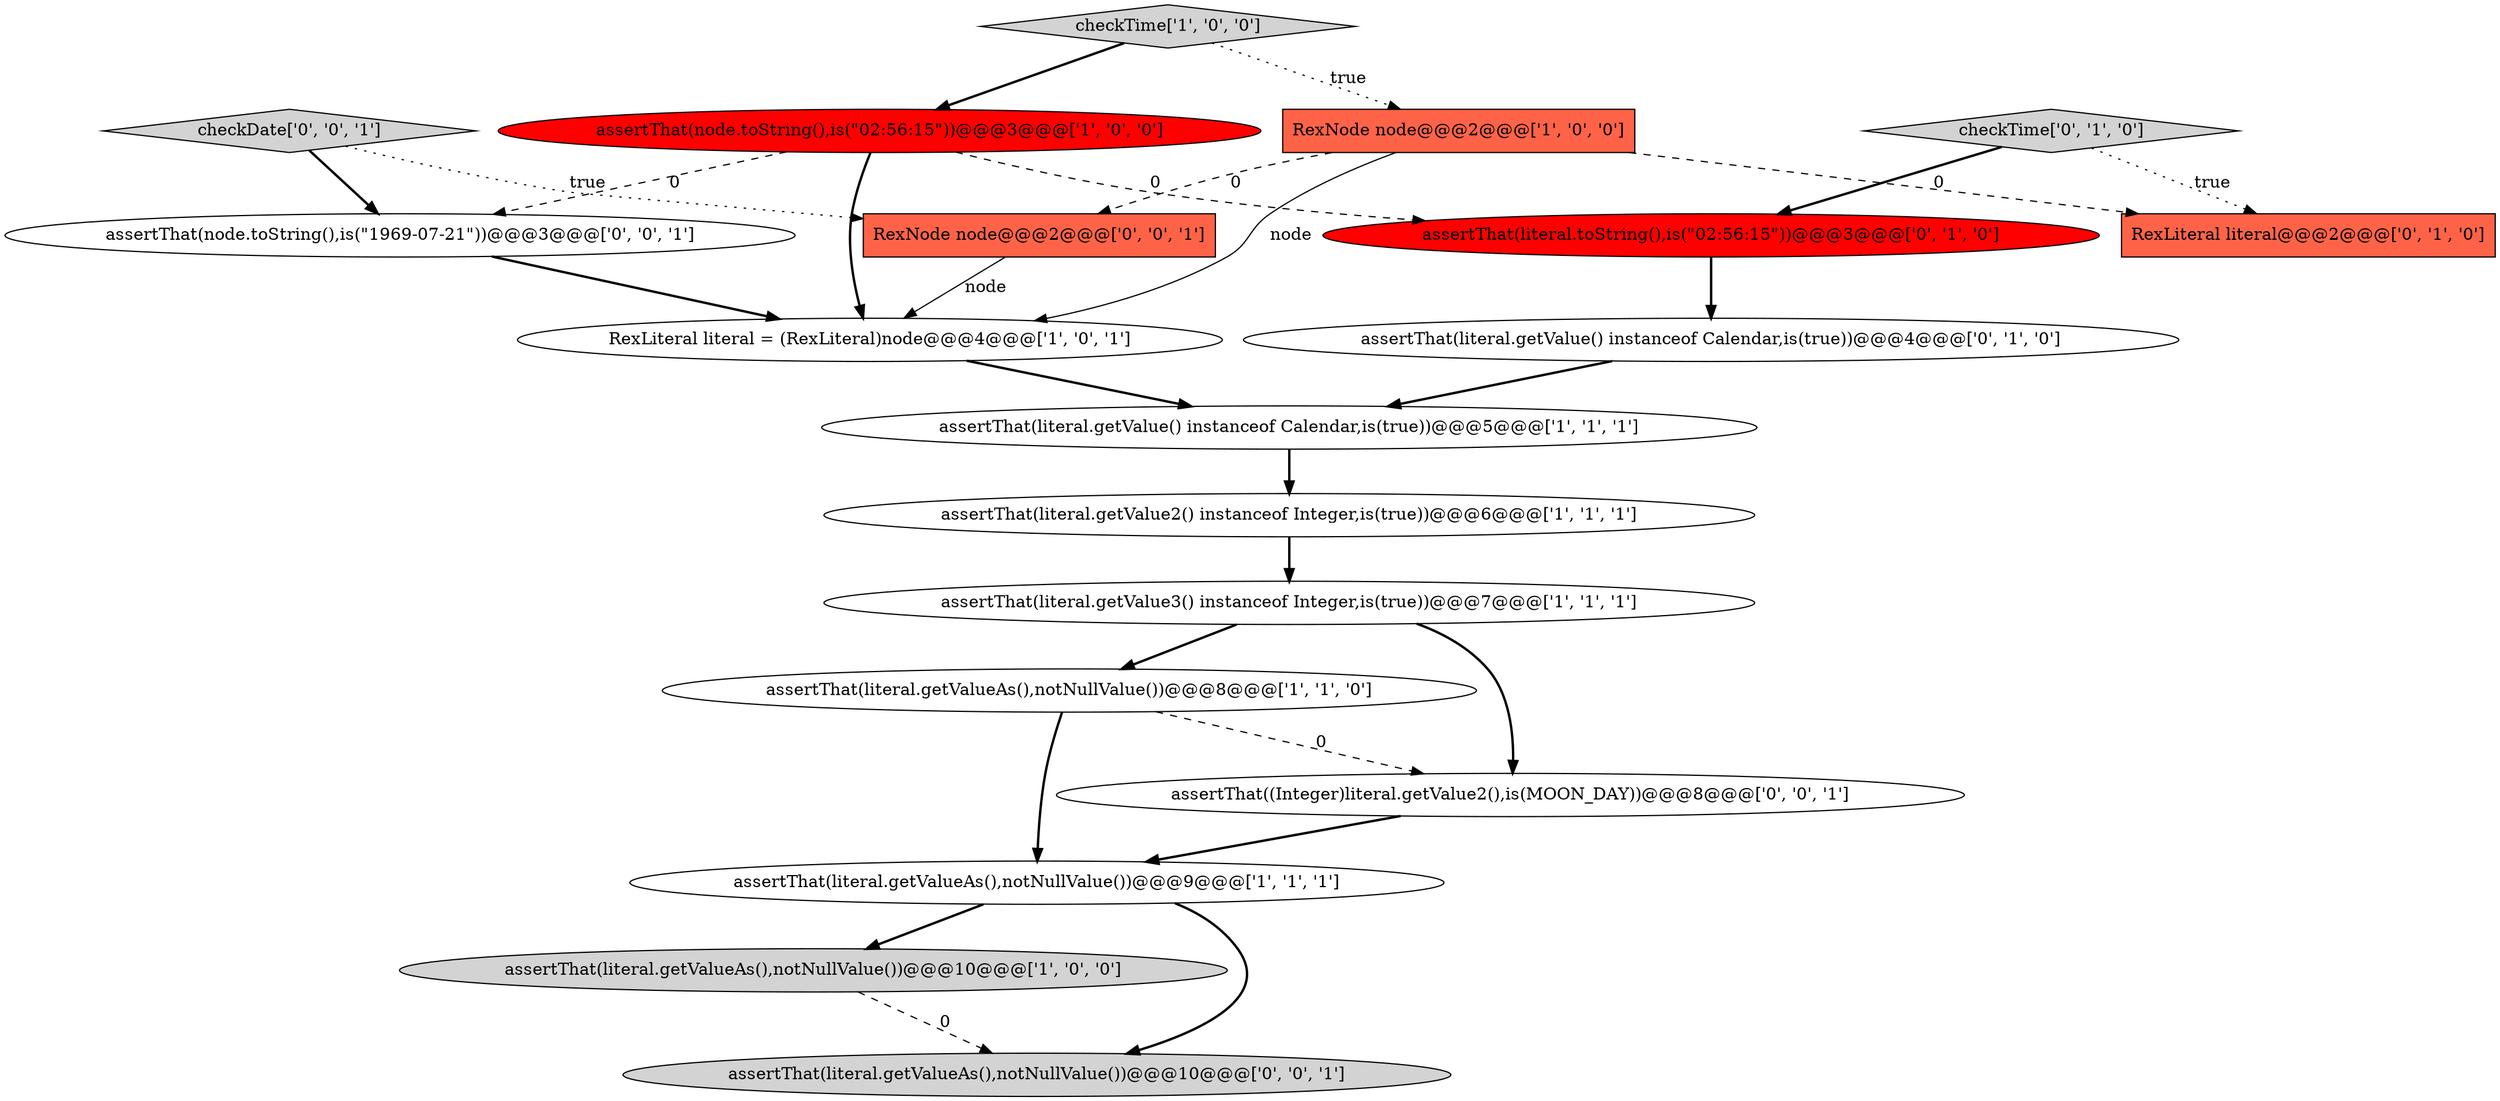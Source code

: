 digraph {
8 [style = filled, label = "assertThat(literal.getValueAs(),notNullValue())@@@8@@@['1', '1', '0']", fillcolor = white, shape = ellipse image = "AAA0AAABBB1BBB"];
15 [style = filled, label = "assertThat(literal.getValueAs(),notNullValue())@@@10@@@['0', '0', '1']", fillcolor = lightgray, shape = ellipse image = "AAA0AAABBB3BBB"];
18 [style = filled, label = "assertThat(node.toString(),is(\"1969-07-21\"))@@@3@@@['0', '0', '1']", fillcolor = white, shape = ellipse image = "AAA0AAABBB3BBB"];
0 [style = filled, label = "checkTime['1', '0', '0']", fillcolor = lightgray, shape = diamond image = "AAA0AAABBB1BBB"];
5 [style = filled, label = "assertThat(literal.getValueAs(),notNullValue())@@@10@@@['1', '0', '0']", fillcolor = lightgray, shape = ellipse image = "AAA0AAABBB1BBB"];
7 [style = filled, label = "assertThat(literal.getValue3() instanceof Integer,is(true))@@@7@@@['1', '1', '1']", fillcolor = white, shape = ellipse image = "AAA0AAABBB1BBB"];
3 [style = filled, label = "assertThat(literal.getValue2() instanceof Integer,is(true))@@@6@@@['1', '1', '1']", fillcolor = white, shape = ellipse image = "AAA0AAABBB1BBB"];
10 [style = filled, label = "RexLiteral literal@@@2@@@['0', '1', '0']", fillcolor = tomato, shape = box image = "AAA1AAABBB2BBB"];
12 [style = filled, label = "checkTime['0', '1', '0']", fillcolor = lightgray, shape = diamond image = "AAA0AAABBB2BBB"];
16 [style = filled, label = "RexNode node@@@2@@@['0', '0', '1']", fillcolor = tomato, shape = box image = "AAA0AAABBB3BBB"];
6 [style = filled, label = "assertThat(literal.getValueAs(),notNullValue())@@@9@@@['1', '1', '1']", fillcolor = white, shape = ellipse image = "AAA0AAABBB1BBB"];
14 [style = filled, label = "checkDate['0', '0', '1']", fillcolor = lightgray, shape = diamond image = "AAA0AAABBB3BBB"];
4 [style = filled, label = "RexNode node@@@2@@@['1', '0', '0']", fillcolor = tomato, shape = box image = "AAA1AAABBB1BBB"];
9 [style = filled, label = "assertThat(node.toString(),is(\"02:56:15\"))@@@3@@@['1', '0', '0']", fillcolor = red, shape = ellipse image = "AAA1AAABBB1BBB"];
17 [style = filled, label = "assertThat((Integer)literal.getValue2(),is(MOON_DAY))@@@8@@@['0', '0', '1']", fillcolor = white, shape = ellipse image = "AAA0AAABBB3BBB"];
1 [style = filled, label = "RexLiteral literal = (RexLiteral)node@@@4@@@['1', '0', '1']", fillcolor = white, shape = ellipse image = "AAA0AAABBB1BBB"];
13 [style = filled, label = "assertThat(literal.getValue() instanceof Calendar,is(true))@@@4@@@['0', '1', '0']", fillcolor = white, shape = ellipse image = "AAA0AAABBB2BBB"];
2 [style = filled, label = "assertThat(literal.getValue() instanceof Calendar,is(true))@@@5@@@['1', '1', '1']", fillcolor = white, shape = ellipse image = "AAA0AAABBB1BBB"];
11 [style = filled, label = "assertThat(literal.toString(),is(\"02:56:15\"))@@@3@@@['0', '1', '0']", fillcolor = red, shape = ellipse image = "AAA1AAABBB2BBB"];
4->1 [style = solid, label="node"];
0->9 [style = bold, label=""];
7->17 [style = bold, label=""];
4->16 [style = dashed, label="0"];
17->6 [style = bold, label=""];
9->18 [style = dashed, label="0"];
2->3 [style = bold, label=""];
0->4 [style = dotted, label="true"];
12->11 [style = bold, label=""];
8->6 [style = bold, label=""];
7->8 [style = bold, label=""];
6->15 [style = bold, label=""];
16->1 [style = solid, label="node"];
14->16 [style = dotted, label="true"];
6->5 [style = bold, label=""];
12->10 [style = dotted, label="true"];
18->1 [style = bold, label=""];
3->7 [style = bold, label=""];
11->13 [style = bold, label=""];
9->11 [style = dashed, label="0"];
8->17 [style = dashed, label="0"];
14->18 [style = bold, label=""];
1->2 [style = bold, label=""];
9->1 [style = bold, label=""];
4->10 [style = dashed, label="0"];
5->15 [style = dashed, label="0"];
13->2 [style = bold, label=""];
}
